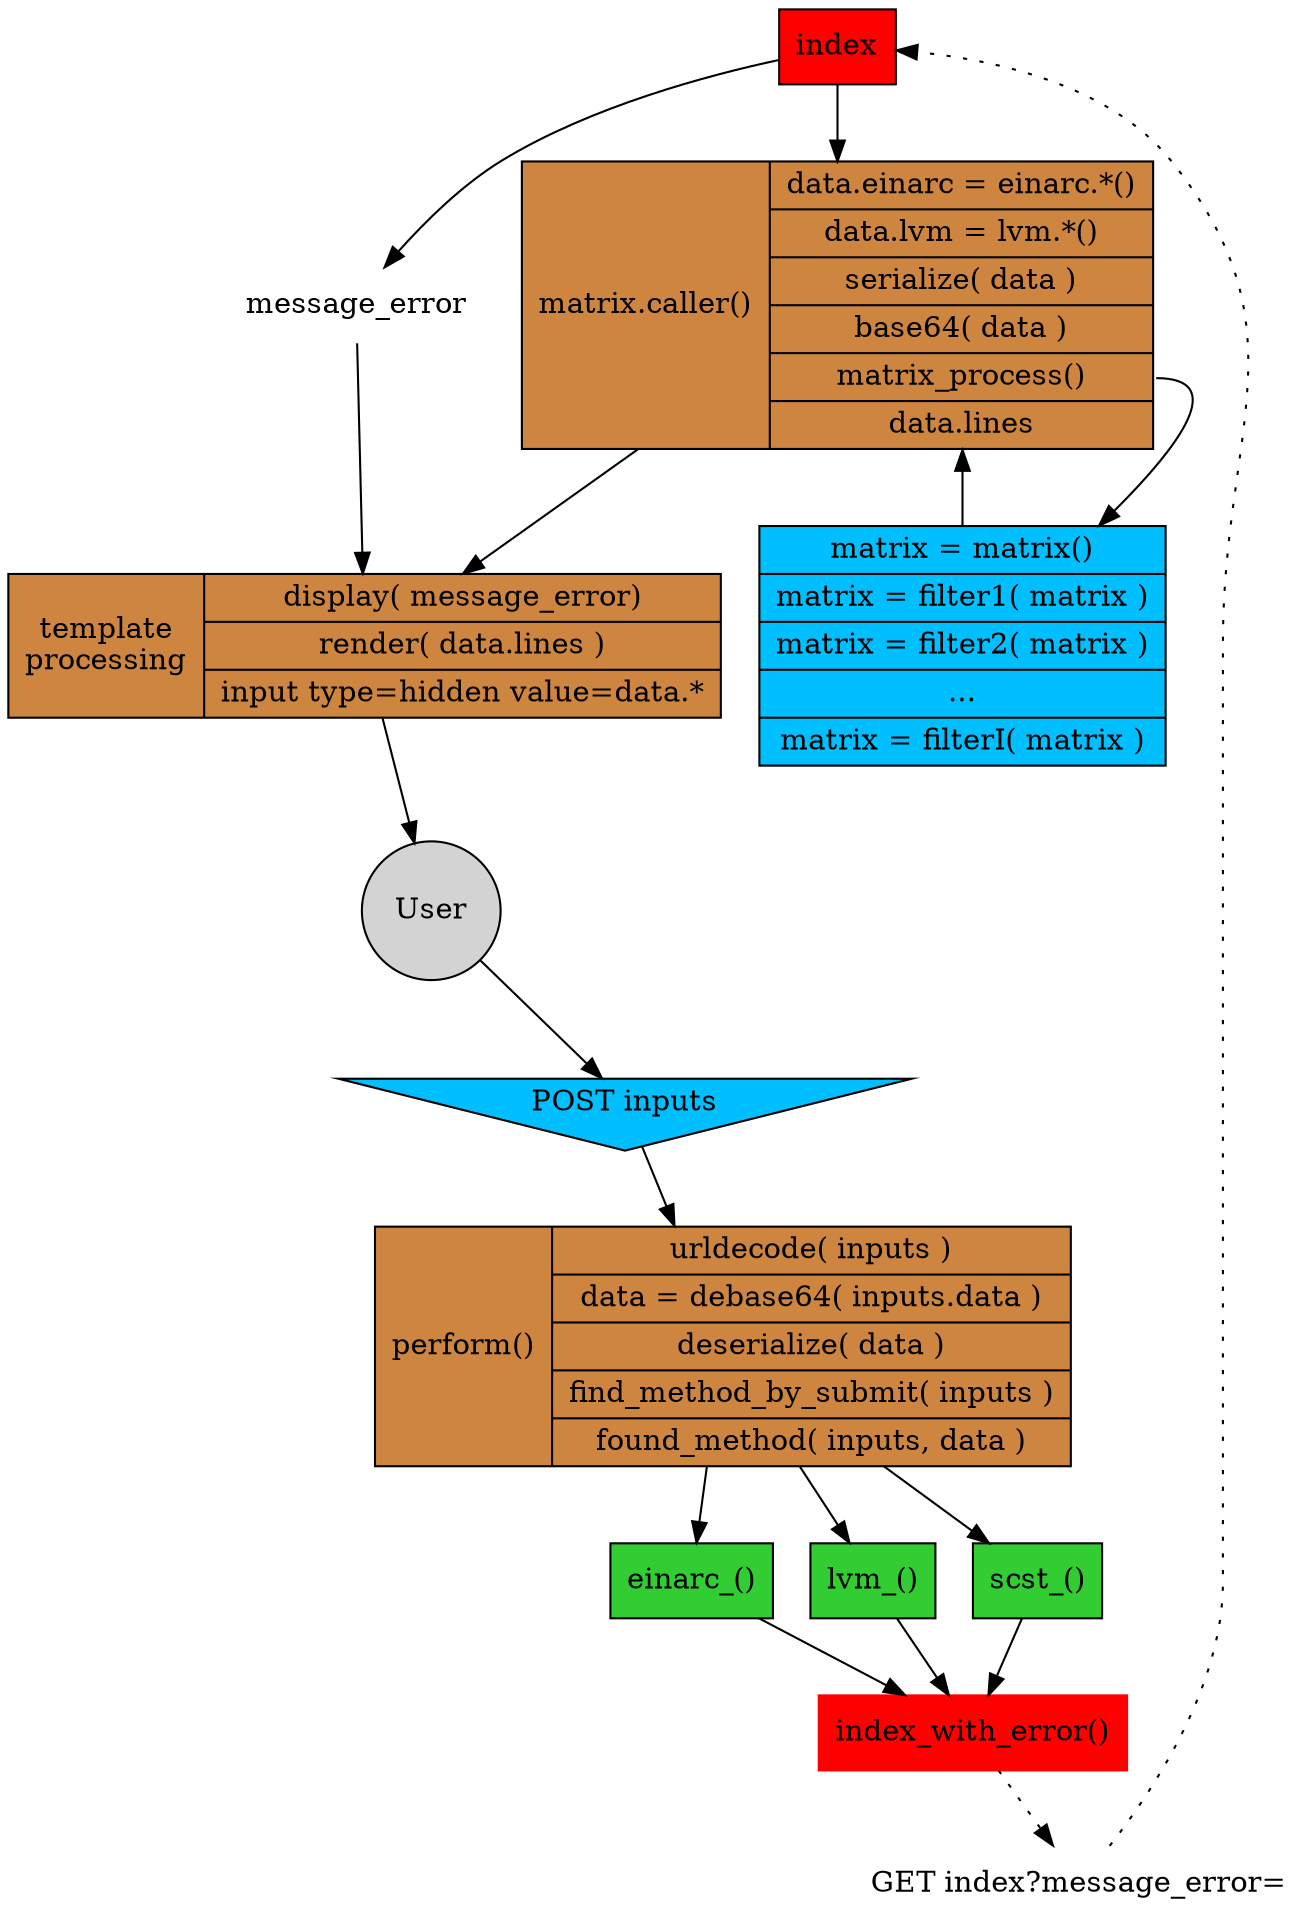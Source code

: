 digraph {
	node [ shape = "record", style = "filled" ];
	style = "filled";
	color = "peru";
	overlap = "false";
	bgcolor = "transparent";

	index [ label = "index", fillcolor = "red" ];
	matrix_caller [ label = "matrix.caller() | { data.einarc = einarc.*() | data.lvm = lvm.*() | serialize( data ) | base64( data ) | <matrix_process>matrix_process() | <matrix>data.lines }", fillcolor = "peru" ];
	template_save [ label = "template\nprocessing | { display( message_error) | render( data.lines ) | input type=hidden value=data.* }", fillcolor = "peru" ];
	index -> matrix_caller -> template_save;

	matrix_process [ label = "{ matrix = matrix() | matrix = filter1( matrix ) | matrix = filter2( matrix ) | ... | matrix = filterI( matrix ) }", fillcolor = "deepskyblue" ];
	matrix_caller:matrix_process -> matrix_process -> matrix_caller:matrix;

	user [ label = "User", shape = "circle" ];
	post [ label = "POST inputs", shape = "invtriangle", fillcolor = "deepskyblue" ];
	template_save -> user -> post;

	submit [ label = "perform() | { urldecode( inputs ) | data = debase64( inputs.data ) | deserialize( data ) | find_method_by_submit( inputs ) | found_method( inputs, data ) }", fillcolor = "peru" ];
	post -> submit;

	index_with_error [ label = "index_with_error()", color = "red" ];
	submit -> einarc_ -> index_with_error;
	submit -> lvm_ -> index_with_error;
	submit -> scst_ -> index_with_error;
	einarc_ [ label = "einarc_()", fillcolor = "limegreen" ];
	lvm_ [ label = "lvm_()", fillcolor = "limegreen" ];
	scst_ [ label = "scst_()", fillcolor = "limegreen" ];

	get_message_error [ label = "GET index?message_error=", shape = "plaintext", color = "transparent" ];
	index_with_error -> get_message_error -> index [ style = "dotted" ];
	message_error [ label = "message_error", shape = "plaintext", color = "transparent" ];
	index -> message_error -> template_save;
}
